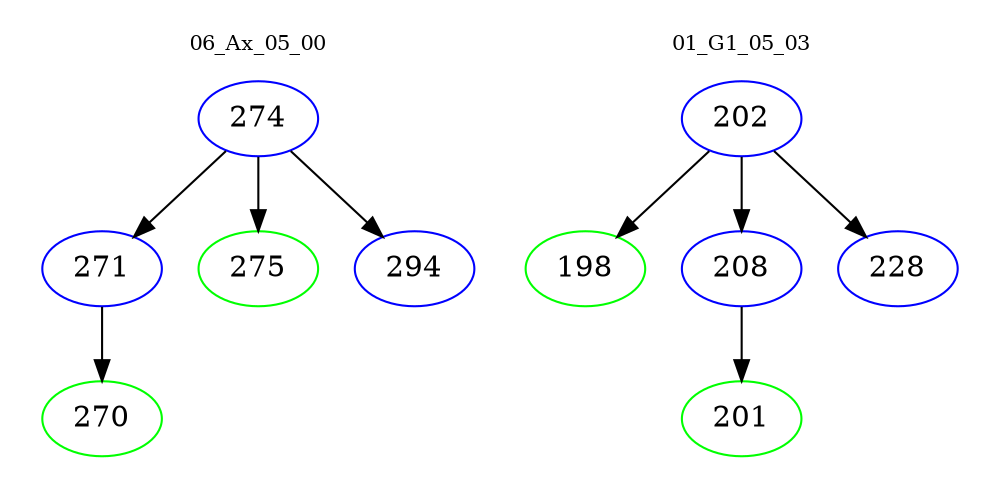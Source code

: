 digraph{
subgraph cluster_0 {
color = white
label = "06_Ax_05_00";
fontsize=10;
T0_274 [label="274", color="blue"]
T0_274 -> T0_271 [color="black"]
T0_271 [label="271", color="blue"]
T0_271 -> T0_270 [color="black"]
T0_270 [label="270", color="green"]
T0_274 -> T0_275 [color="black"]
T0_275 [label="275", color="green"]
T0_274 -> T0_294 [color="black"]
T0_294 [label="294", color="blue"]
}
subgraph cluster_1 {
color = white
label = "01_G1_05_03";
fontsize=10;
T1_202 [label="202", color="blue"]
T1_202 -> T1_198 [color="black"]
T1_198 [label="198", color="green"]
T1_202 -> T1_208 [color="black"]
T1_208 [label="208", color="blue"]
T1_208 -> T1_201 [color="black"]
T1_201 [label="201", color="green"]
T1_202 -> T1_228 [color="black"]
T1_228 [label="228", color="blue"]
}
}

